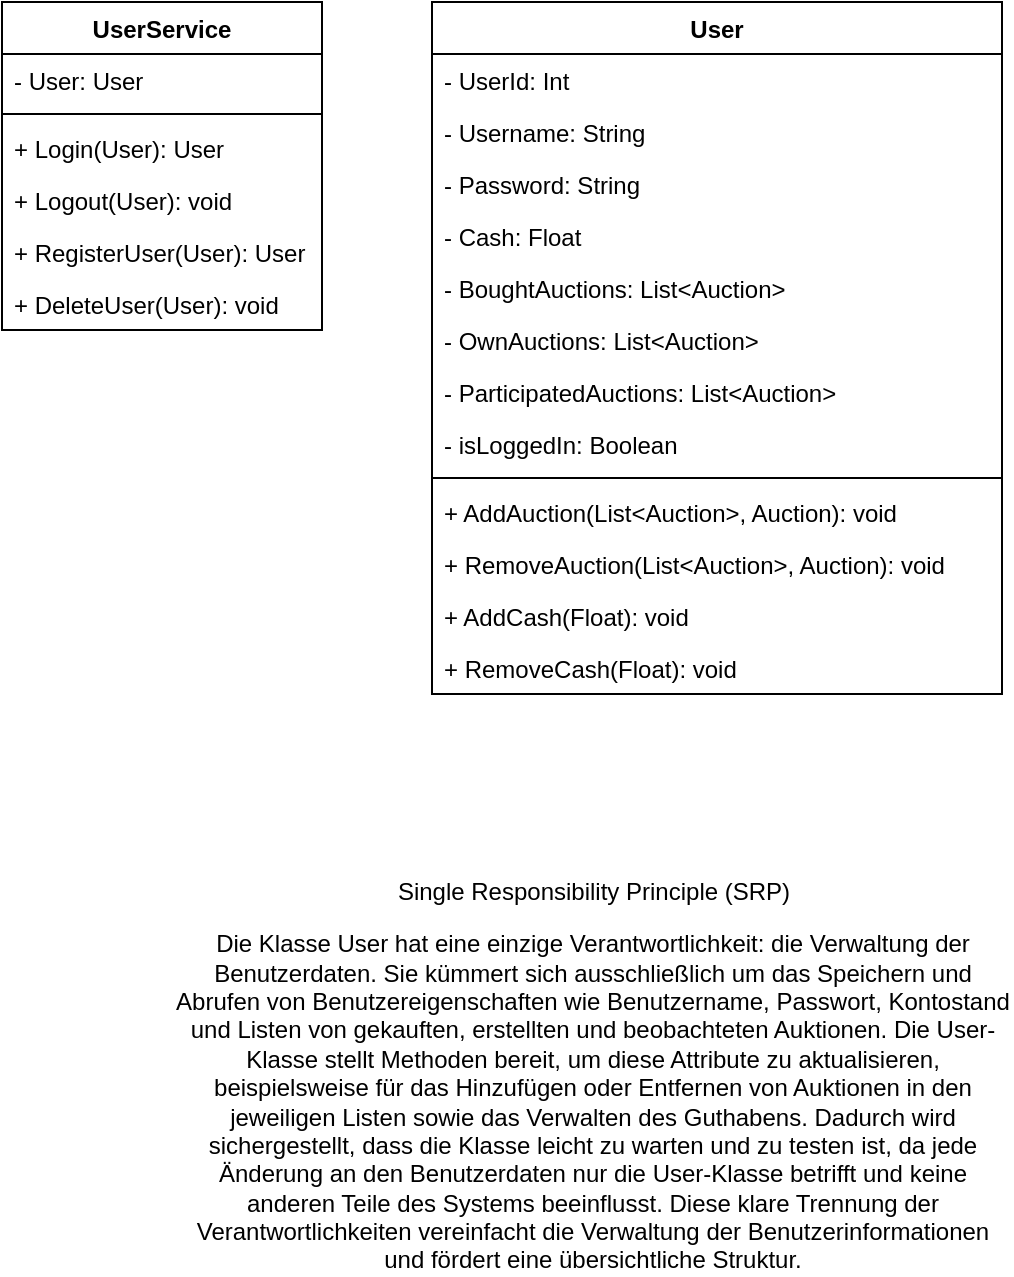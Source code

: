 <mxfile version="22.1.22" type="embed">
  <diagram name="Page-1" id="c4acf3e9-155e-7222-9cf6-157b1a14988f">
    <mxGraphModel dx="908" dy="890" grid="1" gridSize="10" guides="1" tooltips="1" connect="1" arrows="1" fold="1" page="1" pageScale="1" pageWidth="850" pageHeight="1100" background="none" math="0" shadow="0">
      <root>
        <mxCell id="0" />
        <mxCell id="1" parent="0" />
        <mxCell id="JE1zBtL-nL1WQ-DZyDe0-11" value="User" style="swimlane;fontStyle=1;align=center;verticalAlign=top;childLayout=stackLayout;horizontal=1;startSize=26;horizontalStack=0;resizeParent=1;resizeParentMax=0;resizeLast=0;collapsible=1;marginBottom=0;whiteSpace=wrap;html=1;" parent="1" vertex="1">
          <mxGeometry x="345" y="210" width="285" height="346" as="geometry" />
        </mxCell>
        <mxCell id="JE1zBtL-nL1WQ-DZyDe0-2" value="- UserId: Int" style="text;strokeColor=none;fillColor=none;align=left;verticalAlign=top;spacingLeft=4;spacingRight=4;overflow=hidden;rotatable=0;points=[[0,0.5],[1,0.5]];portConstraint=eastwest;whiteSpace=wrap;html=1;" parent="JE1zBtL-nL1WQ-DZyDe0-11" vertex="1">
          <mxGeometry y="26" width="285" height="26" as="geometry" />
        </mxCell>
        <mxCell id="2" value="- Username: String" style="text;strokeColor=none;fillColor=none;align=left;verticalAlign=top;spacingLeft=4;spacingRight=4;overflow=hidden;rotatable=0;points=[[0,0.5],[1,0.5]];portConstraint=eastwest;whiteSpace=wrap;html=1;" parent="JE1zBtL-nL1WQ-DZyDe0-11" vertex="1">
          <mxGeometry y="52" width="285" height="26" as="geometry" />
        </mxCell>
        <mxCell id="JE1zBtL-nL1WQ-DZyDe0-3" value="- Password: String" style="text;strokeColor=none;fillColor=none;align=left;verticalAlign=top;spacingLeft=4;spacingRight=4;overflow=hidden;rotatable=0;points=[[0,0.5],[1,0.5]];portConstraint=eastwest;whiteSpace=wrap;html=1;" parent="JE1zBtL-nL1WQ-DZyDe0-11" vertex="1">
          <mxGeometry y="78" width="285" height="26" as="geometry" />
        </mxCell>
        <mxCell id="JE1zBtL-nL1WQ-DZyDe0-16" value="- Cash: Float" style="text;strokeColor=none;fillColor=none;align=left;verticalAlign=top;spacingLeft=4;spacingRight=4;overflow=hidden;rotatable=0;points=[[0,0.5],[1,0.5]];portConstraint=eastwest;whiteSpace=wrap;html=1;" parent="JE1zBtL-nL1WQ-DZyDe0-11" vertex="1">
          <mxGeometry y="104" width="285" height="26" as="geometry" />
        </mxCell>
        <mxCell id="JE1zBtL-nL1WQ-DZyDe0-9" value="- BoughtAuctions: List&amp;lt;Auction&amp;gt;" style="text;strokeColor=none;fillColor=none;align=left;verticalAlign=top;spacingLeft=4;spacingRight=4;overflow=hidden;rotatable=0;points=[[0,0.5],[1,0.5]];portConstraint=eastwest;whiteSpace=wrap;html=1;" parent="JE1zBtL-nL1WQ-DZyDe0-11" vertex="1">
          <mxGeometry y="130" width="285" height="26" as="geometry" />
        </mxCell>
        <mxCell id="JE1zBtL-nL1WQ-DZyDe0-4" value="- OwnAuctions: List&amp;lt;Auction&amp;gt;" style="text;strokeColor=none;fillColor=none;align=left;verticalAlign=top;spacingLeft=4;spacingRight=4;overflow=hidden;rotatable=0;points=[[0,0.5],[1,0.5]];portConstraint=eastwest;whiteSpace=wrap;html=1;" parent="JE1zBtL-nL1WQ-DZyDe0-11" vertex="1">
          <mxGeometry y="156" width="285" height="26" as="geometry" />
        </mxCell>
        <mxCell id="JE1zBtL-nL1WQ-DZyDe0-10" value="- ParticipatedAuctions: List&amp;lt;Auction&amp;gt;" style="text;strokeColor=none;fillColor=none;align=left;verticalAlign=top;spacingLeft=4;spacingRight=4;overflow=hidden;rotatable=0;points=[[0,0.5],[1,0.5]];portConstraint=eastwest;whiteSpace=wrap;html=1;" parent="JE1zBtL-nL1WQ-DZyDe0-11" vertex="1">
          <mxGeometry y="182" width="285" height="26" as="geometry" />
        </mxCell>
        <mxCell id="JE1zBtL-nL1WQ-DZyDe0-15" value="- isLoggedIn: Boolean" style="text;strokeColor=none;fillColor=none;align=left;verticalAlign=top;spacingLeft=4;spacingRight=4;overflow=hidden;rotatable=0;points=[[0,0.5],[1,0.5]];portConstraint=eastwest;whiteSpace=wrap;html=1;" parent="JE1zBtL-nL1WQ-DZyDe0-11" vertex="1">
          <mxGeometry y="208" width="285" height="26" as="geometry" />
        </mxCell>
        <mxCell id="JE1zBtL-nL1WQ-DZyDe0-13" value="" style="line;strokeWidth=1;fillColor=none;align=left;verticalAlign=middle;spacingTop=-1;spacingLeft=3;spacingRight=3;rotatable=0;labelPosition=right;points=[];portConstraint=eastwest;strokeColor=inherit;" parent="JE1zBtL-nL1WQ-DZyDe0-11" vertex="1">
          <mxGeometry y="234" width="285" height="8" as="geometry" />
        </mxCell>
        <mxCell id="JE1zBtL-nL1WQ-DZyDe0-14" value="+ AddAuction(List&amp;lt;Auction&amp;gt;, Auction): void" style="text;strokeColor=none;fillColor=none;align=left;verticalAlign=top;spacingLeft=4;spacingRight=4;overflow=hidden;rotatable=0;points=[[0,0.5],[1,0.5]];portConstraint=eastwest;whiteSpace=wrap;html=1;" parent="JE1zBtL-nL1WQ-DZyDe0-11" vertex="1">
          <mxGeometry y="242" width="285" height="26" as="geometry" />
        </mxCell>
        <mxCell id="JE1zBtL-nL1WQ-DZyDe0-25" value="+ RemoveAuction(List&amp;lt;Auction&amp;gt;, Auction): void" style="text;strokeColor=none;fillColor=none;align=left;verticalAlign=top;spacingLeft=4;spacingRight=4;overflow=hidden;rotatable=0;points=[[0,0.5],[1,0.5]];portConstraint=eastwest;whiteSpace=wrap;html=1;" parent="JE1zBtL-nL1WQ-DZyDe0-11" vertex="1">
          <mxGeometry y="268" width="285" height="26" as="geometry" />
        </mxCell>
        <mxCell id="JE1zBtL-nL1WQ-DZyDe0-17" value="+ AddCash(Float): void" style="text;strokeColor=none;fillColor=none;align=left;verticalAlign=top;spacingLeft=4;spacingRight=4;overflow=hidden;rotatable=0;points=[[0,0.5],[1,0.5]];portConstraint=eastwest;whiteSpace=wrap;html=1;" parent="JE1zBtL-nL1WQ-DZyDe0-11" vertex="1">
          <mxGeometry y="294" width="285" height="26" as="geometry" />
        </mxCell>
        <mxCell id="JE1zBtL-nL1WQ-DZyDe0-26" value="+ RemoveCash(Float): void" style="text;strokeColor=none;fillColor=none;align=left;verticalAlign=top;spacingLeft=4;spacingRight=4;overflow=hidden;rotatable=0;points=[[0,0.5],[1,0.5]];portConstraint=eastwest;whiteSpace=wrap;html=1;" parent="JE1zBtL-nL1WQ-DZyDe0-11" vertex="1">
          <mxGeometry y="320" width="285" height="26" as="geometry" />
        </mxCell>
        <mxCell id="JE1zBtL-nL1WQ-DZyDe0-18" value="&lt;span style=&quot;white-space: nowrap;&quot;&gt;UserService&lt;/span&gt;" style="swimlane;fontStyle=1;align=center;verticalAlign=top;childLayout=stackLayout;horizontal=1;startSize=26;horizontalStack=0;resizeParent=1;resizeParentMax=0;resizeLast=0;collapsible=1;marginBottom=0;whiteSpace=wrap;html=1;" parent="1" vertex="1">
          <mxGeometry x="130" y="210" width="160" height="164" as="geometry" />
        </mxCell>
        <mxCell id="JE1zBtL-nL1WQ-DZyDe0-19" value="&lt;span style=&quot;white-space: nowrap;&quot;&gt;- User: User&lt;/span&gt;" style="text;strokeColor=none;fillColor=none;align=left;verticalAlign=top;spacingLeft=4;spacingRight=4;overflow=hidden;rotatable=0;points=[[0,0.5],[1,0.5]];portConstraint=eastwest;whiteSpace=wrap;html=1;" parent="JE1zBtL-nL1WQ-DZyDe0-18" vertex="1">
          <mxGeometry y="26" width="160" height="26" as="geometry" />
        </mxCell>
        <mxCell id="JE1zBtL-nL1WQ-DZyDe0-20" value="" style="line;strokeWidth=1;fillColor=none;align=left;verticalAlign=middle;spacingTop=-1;spacingLeft=3;spacingRight=3;rotatable=0;labelPosition=right;points=[];portConstraint=eastwest;strokeColor=inherit;" parent="JE1zBtL-nL1WQ-DZyDe0-18" vertex="1">
          <mxGeometry y="52" width="160" height="8" as="geometry" />
        </mxCell>
        <mxCell id="JE1zBtL-nL1WQ-DZyDe0-21" value="&lt;span style=&quot;white-space: nowrap;&quot;&gt;+ Login(User): User&lt;/span&gt;" style="text;strokeColor=none;fillColor=none;align=left;verticalAlign=top;spacingLeft=4;spacingRight=4;overflow=hidden;rotatable=0;points=[[0,0.5],[1,0.5]];portConstraint=eastwest;whiteSpace=wrap;html=1;" parent="JE1zBtL-nL1WQ-DZyDe0-18" vertex="1">
          <mxGeometry y="60" width="160" height="26" as="geometry" />
        </mxCell>
        <mxCell id="JE1zBtL-nL1WQ-DZyDe0-22" value="&lt;span style=&quot;white-space: nowrap;&quot;&gt;+ Logout(User): void&lt;/span&gt;" style="text;strokeColor=none;fillColor=none;align=left;verticalAlign=top;spacingLeft=4;spacingRight=4;overflow=hidden;rotatable=0;points=[[0,0.5],[1,0.5]];portConstraint=eastwest;whiteSpace=wrap;html=1;" parent="JE1zBtL-nL1WQ-DZyDe0-18" vertex="1">
          <mxGeometry y="86" width="160" height="26" as="geometry" />
        </mxCell>
        <mxCell id="JE1zBtL-nL1WQ-DZyDe0-23" value="&lt;span style=&quot;white-space: nowrap;&quot;&gt;+ RegisterUser(Us&lt;/span&gt;&lt;span style=&quot;caret-color: rgba(0, 0, 0, 0); color: rgba(0, 0, 0, 0); font-family: monospace; font-size: 0px; white-space: nowrap;&quot;&gt;%3CmxGraphModel%3E%3Croot%3E%3CmxCell%20id%3D%220%22%2F%3E%3CmxCell%20id%3D%221%22%20parent%3D%220%22%2F%3E%3CmxCell%20id%3D%222%22%20value%3D%22%26lt%3Bspan%20style%3D%26quot%3Bwhite-space%3A%20nowrap%3B%26quot%3B%26gt%3B%2B%20Logout(User)%3A%20User%26lt%3B%2Fspan%26gt%3B%22%20style%3D%22text%3BstrokeColor%3Dnone%3BfillColor%3Dnone%3Balign%3Dleft%3BverticalAlign%3Dtop%3BspacingLeft%3D4%3BspacingRight%3D4%3Boverflow%3Dhidden%3Brotatable%3D0%3Bpoints%3D%5B%5B0%2C0.5%5D%2C%5B1%2C0.5%5D%5D%3BportConstraint%3Deastwest%3BwhiteSpace%3Dwrap%3Bhtml%3D1%3B%22%20vertex%3D%221%22%20parent%3D%221%22%3E%3CmxGeometry%20x%3D%22130%22%20y%3D%22536%22%20width%3D%22160%22%20height%3D%2226%22%20as%3D%22geometry%22%2F%3E%3C%2FmxCell%3E%3C%2Froot%3E%3C%2FmxGraphModel%3E&lt;/span&gt;&lt;span style=&quot;white-space: nowrap;&quot;&gt;er): User&lt;/span&gt;" style="text;strokeColor=none;fillColor=none;align=left;verticalAlign=top;spacingLeft=4;spacingRight=4;overflow=hidden;rotatable=0;points=[[0,0.5],[1,0.5]];portConstraint=eastwest;whiteSpace=wrap;html=1;" parent="JE1zBtL-nL1WQ-DZyDe0-18" vertex="1">
          <mxGeometry y="112" width="160" height="26" as="geometry" />
        </mxCell>
        <mxCell id="JE1zBtL-nL1WQ-DZyDe0-24" value="&lt;span style=&quot;white-space: nowrap;&quot;&gt;+ DeleteUser(Us&lt;/span&gt;&lt;span style=&quot;caret-color: rgba(0, 0, 0, 0); color: rgba(0, 0, 0, 0); font-family: monospace; font-size: 0px; white-space: nowrap;&quot;&gt;%3CmxGraphModel%3E%3Croot%3E%3CmxCell%20id%3D%220%22%2F%3E%3CmxCell%20id%3D%221%22%20parent%3D%220%22%2F%3E%3CmxCell%20id%3D%222%22%20value%3D%22%26lt%3Bspan%20style%3D%26quot%3Bwhite-space%3A%20nowrap%3B%26quot%3B%26gt%3B%2B%20Logout(User)%3A%20User%26lt%3B%2Fspan%26gt%3B%22%20style%3D%22text%3BstrokeColor%3Dnone%3BfillColor%3Dnone%3Balign%3Dleft%3BverticalAlign%3Dtop%3BspacingLeft%3D4%3BspacingRight%3D4%3Boverflow%3Dhidden%3Brotatable%3D0%3Bpoints%3D%5B%5B0%2C0.5%5D%2C%5B1%2C0.5%5D%5D%3BportConstraint%3Deastwest%3BwhiteSpace%3Dwrap%3Bhtml%3D1%3B%22%20vertex%3D%221%22%20parent%3D%221%22%3E%3CmxGeometry%20x%3D%22130%22%20y%3D%22536%22%20width%3D%22160%22%20height%3D%2226%22%20as%3D%22geometry%22%2F%3E%3C%2FmxCell%3E%3C%2Froot%3E%3C%2FmxGraphModel%3E&lt;/span&gt;&lt;span style=&quot;white-space: nowrap;&quot;&gt;er): void&lt;/span&gt;" style="text;strokeColor=none;fillColor=none;align=left;verticalAlign=top;spacingLeft=4;spacingRight=4;overflow=hidden;rotatable=0;points=[[0,0.5],[1,0.5]];portConstraint=eastwest;whiteSpace=wrap;html=1;" parent="JE1zBtL-nL1WQ-DZyDe0-18" vertex="1">
          <mxGeometry y="138" width="160" height="26" as="geometry" />
        </mxCell>
        <mxCell id="3" value="Die Klasse User hat eine einzige Verantwortlichkeit: die Verwaltung der Benutzerdaten. Sie kümmert sich ausschließlich um das Speichern und Abrufen von Benutzereigenschaften wie Benutzername, Passwort, Kontostand und Listen von gekauften, erstellten und beobachteten Auktionen. Die User-Klasse stellt Methoden bereit, um diese Attribute zu aktualisieren, beispielsweise für das Hinzufügen oder Entfernen von Auktionen in den jeweiligen Listen sowie das Verwalten des Guthabens. Dadurch wird sichergestellt, dass die Klasse leicht zu warten und zu testen ist, da jede Änderung an den Benutzerdaten nur die User-Klasse betrifft und keine anderen Teile des Systems beeinflusst. Diese klare Trennung der Verantwortlichkeiten vereinfacht die Verwaltung der Benutzerinformationen und fördert eine übersichtliche Struktur." style="text;align=center;verticalAlign=middle;whiteSpace=wrap;rounded=0;" vertex="1" parent="1">
          <mxGeometry x="216" y="690" width="419" height="140" as="geometry" />
        </mxCell>
        <mxCell id="4" value="Single Responsibility Principle (SRP)" style="text;align=center;verticalAlign=middle;whiteSpace=wrap;rounded=0;" vertex="1" parent="1">
          <mxGeometry x="290.5" y="640" width="270" height="30" as="geometry" />
        </mxCell>
      </root>
    </mxGraphModel>
  </diagram>
</mxfile>
